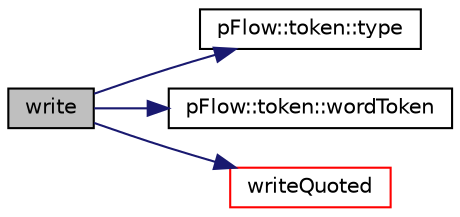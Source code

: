 digraph "write"
{
 // LATEX_PDF_SIZE
  edge [fontname="Helvetica",fontsize="10",labelfontname="Helvetica",labelfontsize="10"];
  node [fontname="Helvetica",fontsize="10",shape=record];
  rankdir="LR";
  Node1 [label="write",height=0.2,width=0.4,color="black", fillcolor="grey75", style="filled", fontcolor="black",tooltip="Write token to stream or otherwise handle it."];
  Node1 -> Node2 [color="midnightblue",fontsize="10",style="solid",fontname="Helvetica"];
  Node2 [label="pFlow::token::type",height=0.2,width=0.4,color="black", fillcolor="white", style="filled",URL="$classpFlow_1_1token.html#a60330c34e8555025752e615e0c73e99a",tooltip="Return the token type."];
  Node1 -> Node3 [color="midnightblue",fontsize="10",style="solid",fontname="Helvetica"];
  Node3 [label="pFlow::token::wordToken",height=0.2,width=0.4,color="black", fillcolor="white", style="filled",URL="$classpFlow_1_1token.html#a8658f0b0a04ffdb6e74c5af4ca27edf1",tooltip="Return const reference to the word contents."];
  Node1 -> Node4 [color="midnightblue",fontsize="10",style="solid",fontname="Helvetica"];
  Node4 [label="writeQuoted",height=0.2,width=0.4,color="red", fillcolor="white", style="filled",URL="$classpFlow_1_1Ostream.html#ad49e7395bb1832b095b5567656beae88",tooltip="Write std::string surrounded by quotes."];
}

